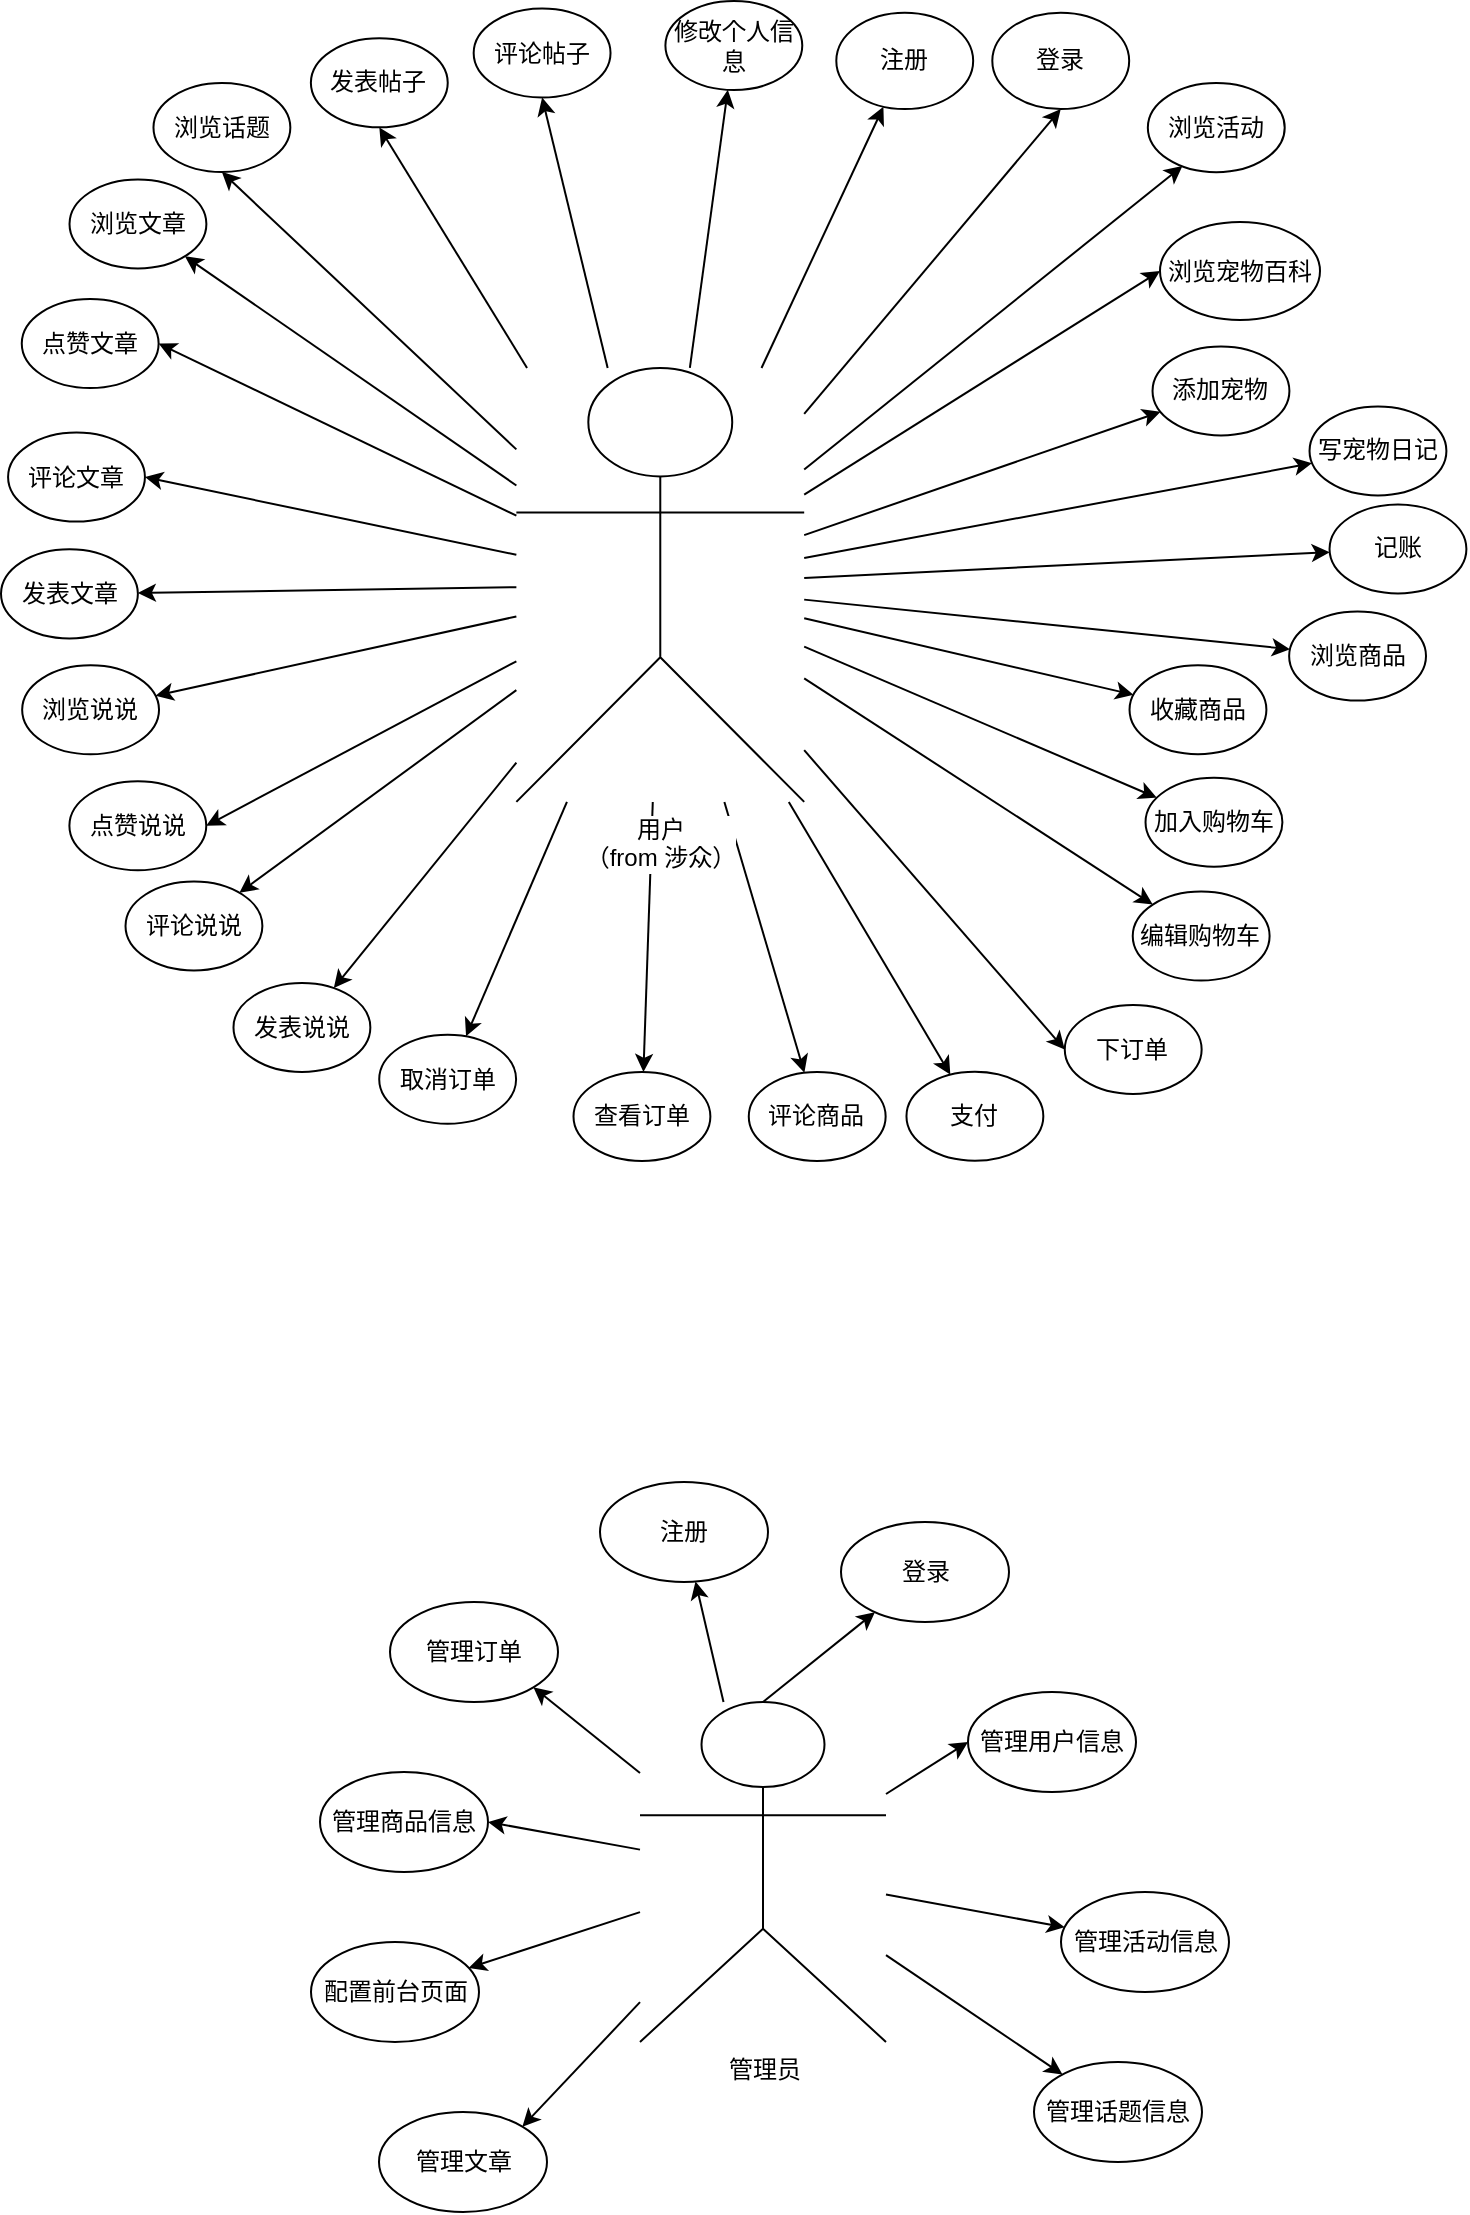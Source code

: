 <mxfile version="10.5.3" type="github"><diagram id="4drA4_VL7PKuh3zebIWI" name="Page-1"><mxGraphModel dx="808" dy="716" grid="1" gridSize="10" guides="1" tooltips="1" connect="1" arrows="1" fold="1" page="1" pageScale="1" pageWidth="3000" pageHeight="1169" math="0" shadow="0"><root><mxCell id="0"/><mxCell id="1" parent="0"/><mxCell id="RS2sJ-f-oL3GqngEkivl-24" style="edgeStyle=none;rounded=0;orthogonalLoop=1;jettySize=auto;html=1;" edge="1" parent="1" source="RS2sJ-f-oL3GqngEkivl-2" target="RS2sJ-f-oL3GqngEkivl-11"><mxGeometry relative="1" as="geometry"/></mxCell><mxCell id="RS2sJ-f-oL3GqngEkivl-25" style="edgeStyle=none;rounded=0;orthogonalLoop=1;jettySize=auto;html=1;exitX=0.5;exitY=0;exitDx=0;exitDy=0;exitPerimeter=0;" edge="1" parent="1" source="RS2sJ-f-oL3GqngEkivl-2" target="RS2sJ-f-oL3GqngEkivl-12"><mxGeometry relative="1" as="geometry"/></mxCell><mxCell id="RS2sJ-f-oL3GqngEkivl-26" style="edgeStyle=none;rounded=0;orthogonalLoop=1;jettySize=auto;html=1;entryX=0;entryY=0.5;entryDx=0;entryDy=0;" edge="1" parent="1" source="RS2sJ-f-oL3GqngEkivl-2" target="RS2sJ-f-oL3GqngEkivl-15"><mxGeometry relative="1" as="geometry"/></mxCell><mxCell id="RS2sJ-f-oL3GqngEkivl-27" style="edgeStyle=none;rounded=0;orthogonalLoop=1;jettySize=auto;html=1;" edge="1" parent="1" source="RS2sJ-f-oL3GqngEkivl-2" target="RS2sJ-f-oL3GqngEkivl-16"><mxGeometry relative="1" as="geometry"/></mxCell><mxCell id="RS2sJ-f-oL3GqngEkivl-28" style="edgeStyle=none;rounded=0;orthogonalLoop=1;jettySize=auto;html=1;" edge="1" parent="1" source="RS2sJ-f-oL3GqngEkivl-2" target="RS2sJ-f-oL3GqngEkivl-17"><mxGeometry relative="1" as="geometry"/></mxCell><mxCell id="RS2sJ-f-oL3GqngEkivl-29" style="edgeStyle=none;rounded=0;orthogonalLoop=1;jettySize=auto;html=1;entryX=1;entryY=1;entryDx=0;entryDy=0;" edge="1" parent="1" source="RS2sJ-f-oL3GqngEkivl-2" target="RS2sJ-f-oL3GqngEkivl-19"><mxGeometry relative="1" as="geometry"/></mxCell><mxCell id="RS2sJ-f-oL3GqngEkivl-30" style="edgeStyle=none;rounded=0;orthogonalLoop=1;jettySize=auto;html=1;entryX=1;entryY=0.5;entryDx=0;entryDy=0;" edge="1" parent="1" source="RS2sJ-f-oL3GqngEkivl-2" target="RS2sJ-f-oL3GqngEkivl-18"><mxGeometry relative="1" as="geometry"/></mxCell><mxCell id="RS2sJ-f-oL3GqngEkivl-31" style="edgeStyle=none;rounded=0;orthogonalLoop=1;jettySize=auto;html=1;" edge="1" parent="1" source="RS2sJ-f-oL3GqngEkivl-2" target="RS2sJ-f-oL3GqngEkivl-20"><mxGeometry relative="1" as="geometry"/></mxCell><mxCell id="RS2sJ-f-oL3GqngEkivl-33" style="edgeStyle=none;rounded=0;orthogonalLoop=1;jettySize=auto;html=1;entryX=1;entryY=0;entryDx=0;entryDy=0;" edge="1" parent="1" source="RS2sJ-f-oL3GqngEkivl-2" target="RS2sJ-f-oL3GqngEkivl-32"><mxGeometry relative="1" as="geometry"/></mxCell><mxCell id="RS2sJ-f-oL3GqngEkivl-2" value="管理员" style="shape=umlActor;verticalLabelPosition=bottom;labelBackgroundColor=#ffffff;verticalAlign=top;html=1;outlineConnect=0;" vertex="1" parent="1"><mxGeometry x="360" y="870" width="123" height="170" as="geometry"/></mxCell><mxCell id="RS2sJ-f-oL3GqngEkivl-11" value="注册" style="ellipse;whiteSpace=wrap;html=1;" vertex="1" parent="1"><mxGeometry x="340" y="760" width="84" height="50" as="geometry"/></mxCell><mxCell id="RS2sJ-f-oL3GqngEkivl-12" value="登录" style="ellipse;whiteSpace=wrap;html=1;" vertex="1" parent="1"><mxGeometry x="460.5" y="780" width="84" height="50" as="geometry"/></mxCell><mxCell id="RS2sJ-f-oL3GqngEkivl-15" value="管理用户信息" style="ellipse;whiteSpace=wrap;html=1;" vertex="1" parent="1"><mxGeometry x="524" y="865" width="84" height="50" as="geometry"/></mxCell><mxCell id="RS2sJ-f-oL3GqngEkivl-16" value="管理活动信息" style="ellipse;whiteSpace=wrap;html=1;" vertex="1" parent="1"><mxGeometry x="570.5" y="965" width="84" height="50" as="geometry"/></mxCell><mxCell id="RS2sJ-f-oL3GqngEkivl-17" value="管理话题信息" style="ellipse;whiteSpace=wrap;html=1;" vertex="1" parent="1"><mxGeometry x="557" y="1050" width="84" height="50" as="geometry"/></mxCell><mxCell id="RS2sJ-f-oL3GqngEkivl-18" value="管理商品信息" style="ellipse;whiteSpace=wrap;html=1;" vertex="1" parent="1"><mxGeometry x="200" y="905" width="84" height="50" as="geometry"/></mxCell><mxCell id="RS2sJ-f-oL3GqngEkivl-19" value="管理订单" style="ellipse;whiteSpace=wrap;html=1;" vertex="1" parent="1"><mxGeometry x="235" y="820" width="84" height="50" as="geometry"/></mxCell><mxCell id="RS2sJ-f-oL3GqngEkivl-20" value="配置前台页面" style="ellipse;whiteSpace=wrap;html=1;" vertex="1" parent="1"><mxGeometry x="195.5" y="990" width="84" height="50" as="geometry"/></mxCell><mxCell id="RS2sJ-f-oL3GqngEkivl-32" value="管理文章" style="ellipse;whiteSpace=wrap;html=1;" vertex="1" parent="1"><mxGeometry x="229.5" y="1075" width="84" height="50" as="geometry"/></mxCell><mxCell id="qtiZKB6e6Ri6IMa2meDh-5" value="注册" style="ellipse;whiteSpace=wrap;html=1;" parent="1" vertex="1"><mxGeometry x="458.155" y="25.316" width="68.435" height="48.227" as="geometry"/></mxCell><mxCell id="1uKB82ExgU9-zMNoNfxo-3" style="edgeStyle=none;rounded=0;orthogonalLoop=1;jettySize=auto;html=1;" edge="1" parent="1" source="qtiZKB6e6Ri6IMa2meDh-1" target="qtiZKB6e6Ri6IMa2meDh-5"><mxGeometry relative="1" as="geometry"/></mxCell><mxCell id="qtiZKB6e6Ri6IMa2meDh-6" value="浏览话题" style="ellipse;whiteSpace=wrap;html=1;" parent="1" vertex="1"><mxGeometry x="116.736" y="60.504" width="68.435" height="44.517" as="geometry"/></mxCell><mxCell id="1uKB82ExgU9-zMNoNfxo-6" style="edgeStyle=none;rounded=0;orthogonalLoop=1;jettySize=auto;html=1;entryX=0.5;entryY=1;entryDx=0;entryDy=0;" edge="1" parent="1" source="qtiZKB6e6Ri6IMa2meDh-1" target="qtiZKB6e6Ri6IMa2meDh-6"><mxGeometry relative="1" as="geometry"/></mxCell><mxCell id="04boINX6uevTV2_hWLfY-1" value="浏览文章" style="ellipse;whiteSpace=wrap;html=1;" vertex="1" parent="1"><mxGeometry x="74.756" y="108.716" width="68.435" height="44.517" as="geometry"/></mxCell><mxCell id="1uKB82ExgU9-zMNoNfxo-7" style="edgeStyle=none;rounded=0;orthogonalLoop=1;jettySize=auto;html=1;" edge="1" parent="1" source="qtiZKB6e6Ri6IMa2meDh-1" target="04boINX6uevTV2_hWLfY-1"><mxGeometry relative="1" as="geometry"/></mxCell><mxCell id="04boINX6uevTV2_hWLfY-2" value="点赞文章" style="ellipse;whiteSpace=wrap;html=1;" vertex="1" parent="1"><mxGeometry x="50.883" y="168.507" width="68.435" height="44.517" as="geometry"/></mxCell><mxCell id="1uKB82ExgU9-zMNoNfxo-8" style="edgeStyle=none;rounded=0;orthogonalLoop=1;jettySize=auto;html=1;entryX=1;entryY=0.5;entryDx=0;entryDy=0;" edge="1" parent="1" source="qtiZKB6e6Ri6IMa2meDh-1" target="04boINX6uevTV2_hWLfY-2"><mxGeometry relative="1" as="geometry"/></mxCell><mxCell id="04boINX6uevTV2_hWLfY-3" value="修改个人信息" style="ellipse;whiteSpace=wrap;html=1;" vertex="1" parent="1"><mxGeometry x="372.701" y="19.5" width="68.435" height="44.517" as="geometry"/></mxCell><mxCell id="1uKB82ExgU9-zMNoNfxo-2" style="edgeStyle=none;rounded=0;orthogonalLoop=1;jettySize=auto;html=1;" edge="1" parent="1" source="qtiZKB6e6Ri6IMa2meDh-1" target="04boINX6uevTV2_hWLfY-3"><mxGeometry relative="1" as="geometry"><mxPoint x="424.105" y="149.901" as="targetPoint"/></mxGeometry></mxCell><mxCell id="04boINX6uevTV2_hWLfY-4" value="评论文章" style="ellipse;whiteSpace=wrap;html=1;" vertex="1" parent="1"><mxGeometry x="44.039" y="235.282" width="68.435" height="44.517" as="geometry"/></mxCell><mxCell id="1uKB82ExgU9-zMNoNfxo-9" style="edgeStyle=none;rounded=0;orthogonalLoop=1;jettySize=auto;html=1;entryX=1;entryY=0.5;entryDx=0;entryDy=0;" edge="1" parent="1" source="qtiZKB6e6Ri6IMa2meDh-1" target="04boINX6uevTV2_hWLfY-4"><mxGeometry relative="1" as="geometry"/></mxCell><mxCell id="04boINX6uevTV2_hWLfY-5" value="发表文章" style="ellipse;whiteSpace=wrap;html=1;" vertex="1" parent="1"><mxGeometry x="40.5" y="293.677" width="68.435" height="44.517" as="geometry"/></mxCell><mxCell id="1uKB82ExgU9-zMNoNfxo-10" style="edgeStyle=none;rounded=0;orthogonalLoop=1;jettySize=auto;html=1;" edge="1" parent="1" source="qtiZKB6e6Ri6IMa2meDh-1" target="04boINX6uevTV2_hWLfY-5"><mxGeometry relative="1" as="geometry"/></mxCell><mxCell id="04boINX6uevTV2_hWLfY-6" value="点赞说说" style="ellipse;whiteSpace=wrap;html=1;" vertex="1" parent="1"><mxGeometry x="74.698" y="409.61" width="68.435" height="44.517" as="geometry"/></mxCell><mxCell id="1uKB82ExgU9-zMNoNfxo-12" style="edgeStyle=none;rounded=0;orthogonalLoop=1;jettySize=auto;html=1;entryX=1;entryY=0.5;entryDx=0;entryDy=0;" edge="1" parent="1" source="qtiZKB6e6Ri6IMa2meDh-1" target="04boINX6uevTV2_hWLfY-6"><mxGeometry relative="1" as="geometry"/></mxCell><mxCell id="04boINX6uevTV2_hWLfY-7" value="浏览说说" style="ellipse;whiteSpace=wrap;html=1;" vertex="1" parent="1"><mxGeometry x="51.078" y="351.636" width="68.435" height="44.517" as="geometry"/></mxCell><mxCell id="1uKB82ExgU9-zMNoNfxo-11" style="edgeStyle=none;rounded=0;orthogonalLoop=1;jettySize=auto;html=1;" edge="1" parent="1" source="qtiZKB6e6Ri6IMa2meDh-1" target="04boINX6uevTV2_hWLfY-7"><mxGeometry relative="1" as="geometry"/></mxCell><mxCell id="04boINX6uevTV2_hWLfY-8" value="评论说说" style="ellipse;whiteSpace=wrap;html=1;" vertex="1" parent="1"><mxGeometry x="102.756" y="459.73" width="68.435" height="44.517" as="geometry"/></mxCell><mxCell id="1uKB82ExgU9-zMNoNfxo-13" style="edgeStyle=none;rounded=0;orthogonalLoop=1;jettySize=auto;html=1;" edge="1" parent="1" source="qtiZKB6e6Ri6IMa2meDh-1" target="04boINX6uevTV2_hWLfY-8"><mxGeometry relative="1" as="geometry"/></mxCell><mxCell id="04boINX6uevTV2_hWLfY-9" value="发表说说" style="ellipse;whiteSpace=wrap;html=1;" vertex="1" parent="1"><mxGeometry x="156.741" y="510.466" width="68.435" height="44.517" as="geometry"/></mxCell><mxCell id="1uKB82ExgU9-zMNoNfxo-14" style="edgeStyle=none;rounded=0;orthogonalLoop=1;jettySize=auto;html=1;" edge="1" parent="1" source="qtiZKB6e6Ri6IMa2meDh-1" target="04boINX6uevTV2_hWLfY-9"><mxGeometry relative="1" as="geometry"/></mxCell><mxCell id="04boINX6uevTV2_hWLfY-12" value="发表帖子" style="ellipse;whiteSpace=wrap;html=1;" vertex="1" parent="1"><mxGeometry x="195.436" y="38.155" width="68.435" height="44.517" as="geometry"/></mxCell><mxCell id="1uKB82ExgU9-zMNoNfxo-5" style="edgeStyle=none;rounded=0;orthogonalLoop=1;jettySize=auto;html=1;entryX=0.5;entryY=1;entryDx=0;entryDy=0;" edge="1" parent="1" source="qtiZKB6e6Ri6IMa2meDh-1" target="04boINX6uevTV2_hWLfY-12"><mxGeometry relative="1" as="geometry"/></mxCell><mxCell id="04boINX6uevTV2_hWLfY-13" value="评论帖子" style="ellipse;whiteSpace=wrap;html=1;" vertex="1" parent="1"><mxGeometry x="276.834" y="23.255" width="68.435" height="44.517" as="geometry"/></mxCell><mxCell id="1uKB82ExgU9-zMNoNfxo-1" style="rounded=0;orthogonalLoop=1;jettySize=auto;html=1;entryX=0.5;entryY=1;entryDx=0;entryDy=0;" edge="1" parent="1" source="qtiZKB6e6Ri6IMa2meDh-1" target="04boINX6uevTV2_hWLfY-13"><mxGeometry relative="1" as="geometry"/></mxCell><mxCell id="04boINX6uevTV2_hWLfY-14" value="浏览活动" style="ellipse;whiteSpace=wrap;html=1;" vertex="1" parent="1"><mxGeometry x="613.919" y="60.554" width="68.435" height="44.517" as="geometry"/></mxCell><mxCell id="1uKB82ExgU9-zMNoNfxo-4" style="edgeStyle=none;rounded=0;orthogonalLoop=1;jettySize=auto;html=1;entryX=0.253;entryY=0.931;entryDx=0;entryDy=0;entryPerimeter=0;" edge="1" parent="1" source="qtiZKB6e6Ri6IMa2meDh-1" target="04boINX6uevTV2_hWLfY-14"><mxGeometry relative="1" as="geometry"/></mxCell><mxCell id="04boINX6uevTV2_hWLfY-15" value="浏览宠物百科" style="ellipse;whiteSpace=wrap;html=1;" vertex="1" parent="1"><mxGeometry x="620" y="130" width="80" height="49" as="geometry"/></mxCell><mxCell id="1uKB82ExgU9-zMNoNfxo-15" style="edgeStyle=none;rounded=0;orthogonalLoop=1;jettySize=auto;html=1;entryX=0;entryY=0.5;entryDx=0;entryDy=0;" edge="1" parent="1" source="qtiZKB6e6Ri6IMa2meDh-1" target="04boINX6uevTV2_hWLfY-15"><mxGeometry relative="1" as="geometry"/></mxCell><mxCell id="04boINX6uevTV2_hWLfY-16" value="添加宠物" style="ellipse;whiteSpace=wrap;html=1;" vertex="1" parent="1"><mxGeometry x="616.269" y="192.214" width="68.435" height="44.517" as="geometry"/></mxCell><mxCell id="1uKB82ExgU9-zMNoNfxo-16" style="edgeStyle=none;rounded=0;orthogonalLoop=1;jettySize=auto;html=1;" edge="1" parent="1" source="qtiZKB6e6Ri6IMa2meDh-1" target="04boINX6uevTV2_hWLfY-16"><mxGeometry relative="1" as="geometry"/></mxCell><mxCell id="1uKB82ExgU9-zMNoNfxo-18" value="浏览商品" style="ellipse;whiteSpace=wrap;html=1;" vertex="1" parent="1"><mxGeometry x="684.565" y="324.772" width="68.435" height="44.517" as="geometry"/></mxCell><mxCell id="1uKB82ExgU9-zMNoNfxo-28" style="edgeStyle=none;rounded=0;orthogonalLoop=1;jettySize=auto;html=1;" edge="1" parent="1" source="qtiZKB6e6Ri6IMa2meDh-1" target="1uKB82ExgU9-zMNoNfxo-18"><mxGeometry relative="1" as="geometry"/></mxCell><mxCell id="1uKB82ExgU9-zMNoNfxo-19" value="收藏商品" style="ellipse;whiteSpace=wrap;html=1;" vertex="1" parent="1"><mxGeometry x="604.769" y="351.577" width="68.435" height="44.517" as="geometry"/></mxCell><mxCell id="1uKB82ExgU9-zMNoNfxo-29" style="edgeStyle=none;rounded=0;orthogonalLoop=1;jettySize=auto;html=1;" edge="1" parent="1" source="qtiZKB6e6Ri6IMa2meDh-1" target="1uKB82ExgU9-zMNoNfxo-19"><mxGeometry relative="1" as="geometry"/></mxCell><mxCell id="1uKB82ExgU9-zMNoNfxo-20" value="加入购物车" style="ellipse;whiteSpace=wrap;html=1;" vertex="1" parent="1"><mxGeometry x="612.769" y="407.85" width="68.435" height="44.517" as="geometry"/></mxCell><mxCell id="1uKB82ExgU9-zMNoNfxo-30" style="edgeStyle=none;rounded=0;orthogonalLoop=1;jettySize=auto;html=1;" edge="1" parent="1" source="qtiZKB6e6Ri6IMa2meDh-1" target="1uKB82ExgU9-zMNoNfxo-20"><mxGeometry relative="1" as="geometry"/></mxCell><mxCell id="1uKB82ExgU9-zMNoNfxo-21" value="编辑购物车" style="ellipse;whiteSpace=wrap;html=1;" vertex="1" parent="1"><mxGeometry x="606.367" y="464.76" width="68.435" height="44.517" as="geometry"/></mxCell><mxCell id="1uKB82ExgU9-zMNoNfxo-31" style="edgeStyle=none;rounded=0;orthogonalLoop=1;jettySize=auto;html=1;" edge="1" parent="1" source="qtiZKB6e6Ri6IMa2meDh-1" target="1uKB82ExgU9-zMNoNfxo-21"><mxGeometry relative="1" as="geometry"/></mxCell><mxCell id="1uKB82ExgU9-zMNoNfxo-22" value="下订单" style="ellipse;whiteSpace=wrap;html=1;" vertex="1" parent="1"><mxGeometry x="572.387" y="521.478" width="68.435" height="44.517" as="geometry"/></mxCell><mxCell id="1uKB82ExgU9-zMNoNfxo-32" style="edgeStyle=none;rounded=0;orthogonalLoop=1;jettySize=auto;html=1;entryX=0;entryY=0.5;entryDx=0;entryDy=0;" edge="1" parent="1" source="qtiZKB6e6Ri6IMa2meDh-1" target="1uKB82ExgU9-zMNoNfxo-22"><mxGeometry relative="1" as="geometry"/></mxCell><mxCell id="1uKB82ExgU9-zMNoNfxo-23" value="支付" style="ellipse;whiteSpace=wrap;html=1;" vertex="1" parent="1"><mxGeometry x="493.235" y="554.827" width="68.435" height="44.517" as="geometry"/></mxCell><mxCell id="1uKB82ExgU9-zMNoNfxo-33" style="edgeStyle=none;rounded=0;orthogonalLoop=1;jettySize=auto;html=1;" edge="1" parent="1" source="qtiZKB6e6Ri6IMa2meDh-1" target="1uKB82ExgU9-zMNoNfxo-23"><mxGeometry relative="1" as="geometry"/></mxCell><mxCell id="1uKB82ExgU9-zMNoNfxo-24" value="取消订单" style="ellipse;whiteSpace=wrap;html=1;" vertex="1" parent="1"><mxGeometry x="229.614" y="536.359" width="68.435" height="44.517" as="geometry"/></mxCell><mxCell id="1uKB82ExgU9-zMNoNfxo-35" value="" style="edgeStyle=none;rounded=0;orthogonalLoop=1;jettySize=auto;html=1;" edge="1" parent="1" source="qtiZKB6e6Ri6IMa2meDh-1" target="1uKB82ExgU9-zMNoNfxo-24"><mxGeometry relative="1" as="geometry"><mxPoint x="370.14" y="541.015" as="targetPoint"/></mxGeometry></mxCell><mxCell id="1uKB82ExgU9-zMNoNfxo-25" value="查看订单" style="ellipse;whiteSpace=wrap;html=1;" vertex="1" parent="1"><mxGeometry x="326.752" y="554.983" width="68.435" height="44.517" as="geometry"/></mxCell><mxCell id="1uKB82ExgU9-zMNoNfxo-36" style="edgeStyle=none;rounded=0;orthogonalLoop=1;jettySize=auto;html=1;" edge="1" parent="1" source="qtiZKB6e6Ri6IMa2meDh-1" target="1uKB82ExgU9-zMNoNfxo-25"><mxGeometry relative="1" as="geometry"/></mxCell><mxCell id="1uKB82ExgU9-zMNoNfxo-26" value="评论商品" style="ellipse;whiteSpace=wrap;html=1;" vertex="1" parent="1"><mxGeometry x="414.39" y="554.983" width="68.435" height="44.517" as="geometry"/></mxCell><mxCell id="1uKB82ExgU9-zMNoNfxo-37" style="edgeStyle=none;rounded=0;orthogonalLoop=1;jettySize=auto;html=1;" edge="1" parent="1" source="qtiZKB6e6Ri6IMa2meDh-1" target="1uKB82ExgU9-zMNoNfxo-26"><mxGeometry relative="1" as="geometry"/></mxCell><mxCell id="RS2sJ-f-oL3GqngEkivl-14" style="rounded=0;orthogonalLoop=1;jettySize=auto;html=1;entryX=0.5;entryY=1;entryDx=0;entryDy=0;" edge="1" parent="1" source="qtiZKB6e6Ri6IMa2meDh-1" target="RS2sJ-f-oL3GqngEkivl-13"><mxGeometry relative="1" as="geometry"/></mxCell><mxCell id="kMwyenbm04Eav-pt50OB-2" style="rounded=0;orthogonalLoop=1;jettySize=auto;html=1;" edge="1" parent="1" source="qtiZKB6e6Ri6IMa2meDh-1" target="kMwyenbm04Eav-pt50OB-1"><mxGeometry relative="1" as="geometry"/></mxCell><mxCell id="kMwyenbm04Eav-pt50OB-4" style="edgeStyle=none;rounded=0;orthogonalLoop=1;jettySize=auto;html=1;" edge="1" parent="1" source="qtiZKB6e6Ri6IMa2meDh-1" target="kMwyenbm04Eav-pt50OB-3"><mxGeometry relative="1" as="geometry"/></mxCell><mxCell id="qtiZKB6e6Ri6IMa2meDh-1" value="用户&lt;br&gt;（from 涉众）&lt;br&gt;" style="shape=umlActor;verticalLabelPosition=bottom;labelBackgroundColor=#ffffff;verticalAlign=top;html=1;" parent="1" vertex="1"><mxGeometry x="298.185" y="202.981" width="143.908" height="216.975" as="geometry"/></mxCell><mxCell id="RS2sJ-f-oL3GqngEkivl-13" value="登录" style="ellipse;whiteSpace=wrap;html=1;" vertex="1" parent="1"><mxGeometry x="536.155" y="25.316" width="68.435" height="48.227" as="geometry"/></mxCell><mxCell id="kMwyenbm04Eav-pt50OB-1" value="写宠物日记" style="ellipse;whiteSpace=wrap;html=1;" vertex="1" parent="1"><mxGeometry x="694.769" y="222.214" width="68.435" height="44.517" as="geometry"/></mxCell><mxCell id="kMwyenbm04Eav-pt50OB-3" value="记账" style="ellipse;whiteSpace=wrap;html=1;" vertex="1" parent="1"><mxGeometry x="704.769" y="271.214" width="68.435" height="44.517" as="geometry"/></mxCell></root></mxGraphModel></diagram></mxfile>